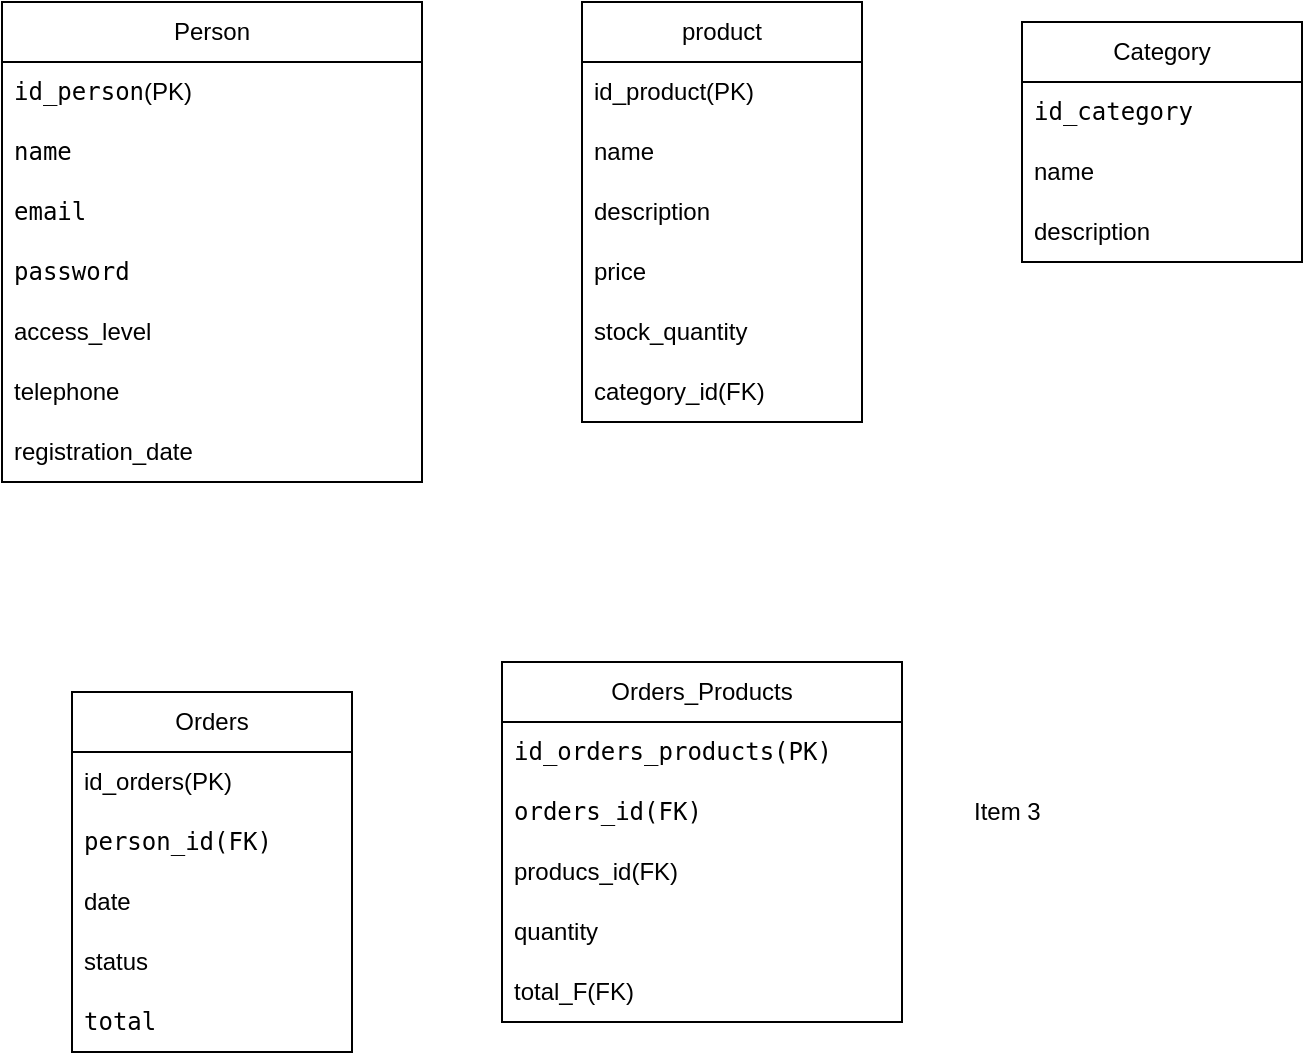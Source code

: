 <mxfile version="25.0.3">
  <diagram name="Página-1" id="9FSr2u6eXllqEVavUH1K">
    <mxGraphModel dx="880" dy="478" grid="1" gridSize="10" guides="1" tooltips="1" connect="1" arrows="1" fold="1" page="1" pageScale="1" pageWidth="827" pageHeight="1169" math="0" shadow="0">
      <root>
        <mxCell id="0" />
        <mxCell id="1" parent="0" />
        <mxCell id="8c7pSigWbtkwcs5iWFCm-2" value="Person" style="swimlane;fontStyle=0;childLayout=stackLayout;horizontal=1;startSize=30;horizontalStack=0;resizeParent=1;resizeParentMax=0;resizeLast=0;collapsible=1;marginBottom=0;whiteSpace=wrap;html=1;strokeWidth=1;" parent="1" vertex="1">
          <mxGeometry x="70" y="120" width="210" height="240" as="geometry">
            <mxRectangle x="120" y="150" width="80" height="30" as="alternateBounds" />
          </mxGeometry>
        </mxCell>
        <mxCell id="8c7pSigWbtkwcs5iWFCm-3" value="&lt;code&gt;id_person&lt;/code&gt;(PK)" style="text;strokeColor=none;fillColor=none;align=left;verticalAlign=middle;spacingLeft=4;spacingRight=4;overflow=hidden;points=[[0,0.5],[1,0.5]];portConstraint=eastwest;rotatable=0;whiteSpace=wrap;html=1;" parent="8c7pSigWbtkwcs5iWFCm-2" vertex="1">
          <mxGeometry y="30" width="210" height="30" as="geometry" />
        </mxCell>
        <mxCell id="8c7pSigWbtkwcs5iWFCm-4" value="&lt;code&gt;name&lt;/code&gt;" style="text;strokeColor=none;fillColor=none;align=left;verticalAlign=middle;spacingLeft=4;spacingRight=4;overflow=hidden;points=[[0,0.5],[1,0.5]];portConstraint=eastwest;rotatable=0;whiteSpace=wrap;html=1;" parent="8c7pSigWbtkwcs5iWFCm-2" vertex="1">
          <mxGeometry y="60" width="210" height="30" as="geometry" />
        </mxCell>
        <mxCell id="OxocU_l58niWx-4WmcjD-11" value="&lt;code&gt;email&lt;/code&gt;" style="text;strokeColor=none;fillColor=none;align=left;verticalAlign=middle;spacingLeft=4;spacingRight=4;overflow=hidden;points=[[0,0.5],[1,0.5]];portConstraint=eastwest;rotatable=0;whiteSpace=wrap;html=1;" vertex="1" parent="8c7pSigWbtkwcs5iWFCm-2">
          <mxGeometry y="90" width="210" height="30" as="geometry" />
        </mxCell>
        <mxCell id="OxocU_l58niWx-4WmcjD-9" value="&lt;code&gt;password&lt;/code&gt;" style="text;strokeColor=none;fillColor=none;align=left;verticalAlign=middle;spacingLeft=4;spacingRight=4;overflow=hidden;points=[[0,0.5],[1,0.5]];portConstraint=eastwest;rotatable=0;whiteSpace=wrap;html=1;" vertex="1" parent="8c7pSigWbtkwcs5iWFCm-2">
          <mxGeometry y="120" width="210" height="30" as="geometry" />
        </mxCell>
        <mxCell id="OxocU_l58niWx-4WmcjD-12" value="access_level" style="text;strokeColor=none;fillColor=none;align=left;verticalAlign=middle;spacingLeft=4;spacingRight=4;overflow=hidden;points=[[0,0.5],[1,0.5]];portConstraint=eastwest;rotatable=0;whiteSpace=wrap;html=1;" vertex="1" parent="8c7pSigWbtkwcs5iWFCm-2">
          <mxGeometry y="150" width="210" height="30" as="geometry" />
        </mxCell>
        <mxCell id="OxocU_l58niWx-4WmcjD-13" value="telephone" style="text;strokeColor=none;fillColor=none;align=left;verticalAlign=middle;spacingLeft=4;spacingRight=4;overflow=hidden;points=[[0,0.5],[1,0.5]];portConstraint=eastwest;rotatable=0;whiteSpace=wrap;html=1;" vertex="1" parent="8c7pSigWbtkwcs5iWFCm-2">
          <mxGeometry y="180" width="210" height="30" as="geometry" />
        </mxCell>
        <mxCell id="OxocU_l58niWx-4WmcjD-14" value="registration_date" style="text;strokeColor=none;fillColor=none;align=left;verticalAlign=middle;spacingLeft=4;spacingRight=4;overflow=hidden;points=[[0,0.5],[1,0.5]];portConstraint=eastwest;rotatable=0;whiteSpace=wrap;html=1;" vertex="1" parent="8c7pSigWbtkwcs5iWFCm-2">
          <mxGeometry y="210" width="210" height="30" as="geometry" />
        </mxCell>
        <mxCell id="OxocU_l58niWx-4WmcjD-16" value="product" style="swimlane;fontStyle=0;childLayout=stackLayout;horizontal=1;startSize=30;horizontalStack=0;resizeParent=1;resizeParentMax=0;resizeLast=0;collapsible=1;marginBottom=0;whiteSpace=wrap;html=1;" vertex="1" parent="1">
          <mxGeometry x="360" y="120" width="140" height="210" as="geometry" />
        </mxCell>
        <mxCell id="OxocU_l58niWx-4WmcjD-17" value="id_product(PK)" style="text;strokeColor=none;fillColor=none;align=left;verticalAlign=middle;spacingLeft=4;spacingRight=4;overflow=hidden;points=[[0,0.5],[1,0.5]];portConstraint=eastwest;rotatable=0;whiteSpace=wrap;html=1;" vertex="1" parent="OxocU_l58niWx-4WmcjD-16">
          <mxGeometry y="30" width="140" height="30" as="geometry" />
        </mxCell>
        <mxCell id="OxocU_l58niWx-4WmcjD-18" value="&lt;div&gt;name&lt;/div&gt;" style="text;strokeColor=none;fillColor=none;align=left;verticalAlign=middle;spacingLeft=4;spacingRight=4;overflow=hidden;points=[[0,0.5],[1,0.5]];portConstraint=eastwest;rotatable=0;whiteSpace=wrap;html=1;" vertex="1" parent="OxocU_l58niWx-4WmcjD-16">
          <mxGeometry y="60" width="140" height="30" as="geometry" />
        </mxCell>
        <mxCell id="OxocU_l58niWx-4WmcjD-19" value="&lt;div&gt;description&lt;/div&gt;" style="text;strokeColor=none;fillColor=none;align=left;verticalAlign=middle;spacingLeft=4;spacingRight=4;overflow=hidden;points=[[0,0.5],[1,0.5]];portConstraint=eastwest;rotatable=0;whiteSpace=wrap;html=1;" vertex="1" parent="OxocU_l58niWx-4WmcjD-16">
          <mxGeometry y="90" width="140" height="30" as="geometry" />
        </mxCell>
        <mxCell id="OxocU_l58niWx-4WmcjD-20" value="&lt;div&gt;price&lt;/div&gt;" style="text;strokeColor=none;fillColor=none;align=left;verticalAlign=middle;spacingLeft=4;spacingRight=4;overflow=hidden;points=[[0,0.5],[1,0.5]];portConstraint=eastwest;rotatable=0;whiteSpace=wrap;html=1;" vertex="1" parent="OxocU_l58niWx-4WmcjD-16">
          <mxGeometry y="120" width="140" height="30" as="geometry" />
        </mxCell>
        <mxCell id="OxocU_l58niWx-4WmcjD-21" value="stock_quantity" style="text;strokeColor=none;fillColor=none;align=left;verticalAlign=middle;spacingLeft=4;spacingRight=4;overflow=hidden;points=[[0,0.5],[1,0.5]];portConstraint=eastwest;rotatable=0;whiteSpace=wrap;html=1;" vertex="1" parent="OxocU_l58niWx-4WmcjD-16">
          <mxGeometry y="150" width="140" height="30" as="geometry" />
        </mxCell>
        <mxCell id="OxocU_l58niWx-4WmcjD-22" value="category_id(FK)" style="text;strokeColor=none;fillColor=none;align=left;verticalAlign=middle;spacingLeft=4;spacingRight=4;overflow=hidden;points=[[0,0.5],[1,0.5]];portConstraint=eastwest;rotatable=0;whiteSpace=wrap;html=1;" vertex="1" parent="OxocU_l58niWx-4WmcjD-16">
          <mxGeometry y="180" width="140" height="30" as="geometry" />
        </mxCell>
        <mxCell id="OxocU_l58niWx-4WmcjD-23" value="Category" style="swimlane;fontStyle=0;childLayout=stackLayout;horizontal=1;startSize=30;horizontalStack=0;resizeParent=1;resizeParentMax=0;resizeLast=0;collapsible=1;marginBottom=0;whiteSpace=wrap;html=1;" vertex="1" parent="1">
          <mxGeometry x="580" y="130" width="140" height="120" as="geometry" />
        </mxCell>
        <mxCell id="OxocU_l58niWx-4WmcjD-24" value="&lt;code&gt;id_category&lt;/code&gt;" style="text;strokeColor=none;fillColor=none;align=left;verticalAlign=middle;spacingLeft=4;spacingRight=4;overflow=hidden;points=[[0,0.5],[1,0.5]];portConstraint=eastwest;rotatable=0;whiteSpace=wrap;html=1;" vertex="1" parent="OxocU_l58niWx-4WmcjD-23">
          <mxGeometry y="30" width="140" height="30" as="geometry" />
        </mxCell>
        <mxCell id="OxocU_l58niWx-4WmcjD-25" value="&lt;div&gt;name&lt;/div&gt;" style="text;strokeColor=none;fillColor=none;align=left;verticalAlign=middle;spacingLeft=4;spacingRight=4;overflow=hidden;points=[[0,0.5],[1,0.5]];portConstraint=eastwest;rotatable=0;whiteSpace=wrap;html=1;" vertex="1" parent="OxocU_l58niWx-4WmcjD-23">
          <mxGeometry y="60" width="140" height="30" as="geometry" />
        </mxCell>
        <mxCell id="OxocU_l58niWx-4WmcjD-26" value="description" style="text;strokeColor=none;fillColor=none;align=left;verticalAlign=middle;spacingLeft=4;spacingRight=4;overflow=hidden;points=[[0,0.5],[1,0.5]];portConstraint=eastwest;rotatable=0;whiteSpace=wrap;html=1;" vertex="1" parent="OxocU_l58niWx-4WmcjD-23">
          <mxGeometry y="90" width="140" height="30" as="geometry" />
        </mxCell>
        <mxCell id="OxocU_l58niWx-4WmcjD-27" value="Orders" style="swimlane;fontStyle=0;childLayout=stackLayout;horizontal=1;startSize=30;horizontalStack=0;resizeParent=1;resizeParentMax=0;resizeLast=0;collapsible=1;marginBottom=0;whiteSpace=wrap;html=1;" vertex="1" parent="1">
          <mxGeometry x="105" y="465" width="140" height="180" as="geometry" />
        </mxCell>
        <mxCell id="OxocU_l58niWx-4WmcjD-28" value="id_orders(PK)" style="text;strokeColor=none;fillColor=none;align=left;verticalAlign=middle;spacingLeft=4;spacingRight=4;overflow=hidden;points=[[0,0.5],[1,0.5]];portConstraint=eastwest;rotatable=0;whiteSpace=wrap;html=1;" vertex="1" parent="OxocU_l58niWx-4WmcjD-27">
          <mxGeometry y="30" width="140" height="30" as="geometry" />
        </mxCell>
        <mxCell id="OxocU_l58niWx-4WmcjD-29" value="&lt;code&gt;person_id(FK)&lt;br&gt;&lt;/code&gt;" style="text;strokeColor=none;fillColor=none;align=left;verticalAlign=middle;spacingLeft=4;spacingRight=4;overflow=hidden;points=[[0,0.5],[1,0.5]];portConstraint=eastwest;rotatable=0;whiteSpace=wrap;html=1;" vertex="1" parent="OxocU_l58niWx-4WmcjD-27">
          <mxGeometry y="60" width="140" height="30" as="geometry" />
        </mxCell>
        <mxCell id="OxocU_l58niWx-4WmcjD-30" value="date" style="text;strokeColor=none;fillColor=none;align=left;verticalAlign=middle;spacingLeft=4;spacingRight=4;overflow=hidden;points=[[0,0.5],[1,0.5]];portConstraint=eastwest;rotatable=0;whiteSpace=wrap;html=1;" vertex="1" parent="OxocU_l58niWx-4WmcjD-27">
          <mxGeometry y="90" width="140" height="30" as="geometry" />
        </mxCell>
        <mxCell id="OxocU_l58niWx-4WmcjD-31" value="status" style="text;strokeColor=none;fillColor=none;align=left;verticalAlign=middle;spacingLeft=4;spacingRight=4;overflow=hidden;points=[[0,0.5],[1,0.5]];portConstraint=eastwest;rotatable=0;whiteSpace=wrap;html=1;" vertex="1" parent="OxocU_l58niWx-4WmcjD-27">
          <mxGeometry y="120" width="140" height="30" as="geometry" />
        </mxCell>
        <mxCell id="OxocU_l58niWx-4WmcjD-32" value="&lt;code&gt;total&lt;/code&gt;" style="text;strokeColor=none;fillColor=none;align=left;verticalAlign=middle;spacingLeft=4;spacingRight=4;overflow=hidden;points=[[0,0.5],[1,0.5]];portConstraint=eastwest;rotatable=0;whiteSpace=wrap;html=1;" vertex="1" parent="OxocU_l58niWx-4WmcjD-27">
          <mxGeometry y="150" width="140" height="30" as="geometry" />
        </mxCell>
        <mxCell id="OxocU_l58niWx-4WmcjD-33" value="Orders_Products" style="swimlane;fontStyle=0;childLayout=stackLayout;horizontal=1;startSize=30;horizontalStack=0;resizeParent=1;resizeParentMax=0;resizeLast=0;collapsible=1;marginBottom=0;whiteSpace=wrap;html=1;" vertex="1" parent="1">
          <mxGeometry x="320" y="450" width="200" height="180" as="geometry" />
        </mxCell>
        <mxCell id="OxocU_l58niWx-4WmcjD-34" value="&lt;code&gt;id_orders_products(PK)&lt;br&gt;&lt;/code&gt;" style="text;strokeColor=none;fillColor=none;align=left;verticalAlign=middle;spacingLeft=4;spacingRight=4;overflow=hidden;points=[[0,0.5],[1,0.5]];portConstraint=eastwest;rotatable=0;whiteSpace=wrap;html=1;" vertex="1" parent="OxocU_l58niWx-4WmcjD-33">
          <mxGeometry y="30" width="200" height="30" as="geometry" />
        </mxCell>
        <mxCell id="OxocU_l58niWx-4WmcjD-35" value="&lt;code&gt;orders_id(FK)&lt;/code&gt;" style="text;strokeColor=none;fillColor=none;align=left;verticalAlign=middle;spacingLeft=4;spacingRight=4;overflow=hidden;points=[[0,0.5],[1,0.5]];portConstraint=eastwest;rotatable=0;whiteSpace=wrap;html=1;" vertex="1" parent="OxocU_l58niWx-4WmcjD-33">
          <mxGeometry y="60" width="200" height="30" as="geometry" />
        </mxCell>
        <mxCell id="OxocU_l58niWx-4WmcjD-37" value="producs_id(FK)" style="text;strokeColor=none;fillColor=none;align=left;verticalAlign=middle;spacingLeft=4;spacingRight=4;overflow=hidden;points=[[0,0.5],[1,0.5]];portConstraint=eastwest;rotatable=0;whiteSpace=wrap;html=1;" vertex="1" parent="OxocU_l58niWx-4WmcjD-33">
          <mxGeometry y="90" width="200" height="30" as="geometry" />
        </mxCell>
        <mxCell id="OxocU_l58niWx-4WmcjD-38" value="quantity" style="text;strokeColor=none;fillColor=none;align=left;verticalAlign=middle;spacingLeft=4;spacingRight=4;overflow=hidden;points=[[0,0.5],[1,0.5]];portConstraint=eastwest;rotatable=0;whiteSpace=wrap;html=1;" vertex="1" parent="OxocU_l58niWx-4WmcjD-33">
          <mxGeometry y="120" width="200" height="30" as="geometry" />
        </mxCell>
        <mxCell id="OxocU_l58niWx-4WmcjD-39" value="total_F(FK)" style="text;strokeColor=none;fillColor=none;align=left;verticalAlign=middle;spacingLeft=4;spacingRight=4;overflow=hidden;points=[[0,0.5],[1,0.5]];portConstraint=eastwest;rotatable=0;whiteSpace=wrap;html=1;" vertex="1" parent="OxocU_l58niWx-4WmcjD-33">
          <mxGeometry y="150" width="200" height="30" as="geometry" />
        </mxCell>
        <mxCell id="OxocU_l58niWx-4WmcjD-36" value="Item 3" style="text;strokeColor=none;fillColor=none;align=left;verticalAlign=middle;spacingLeft=4;spacingRight=4;overflow=hidden;points=[[0,0.5],[1,0.5]];portConstraint=eastwest;rotatable=0;whiteSpace=wrap;html=1;" vertex="1" parent="1">
          <mxGeometry x="550" y="510" width="140" height="30" as="geometry" />
        </mxCell>
      </root>
    </mxGraphModel>
  </diagram>
</mxfile>
